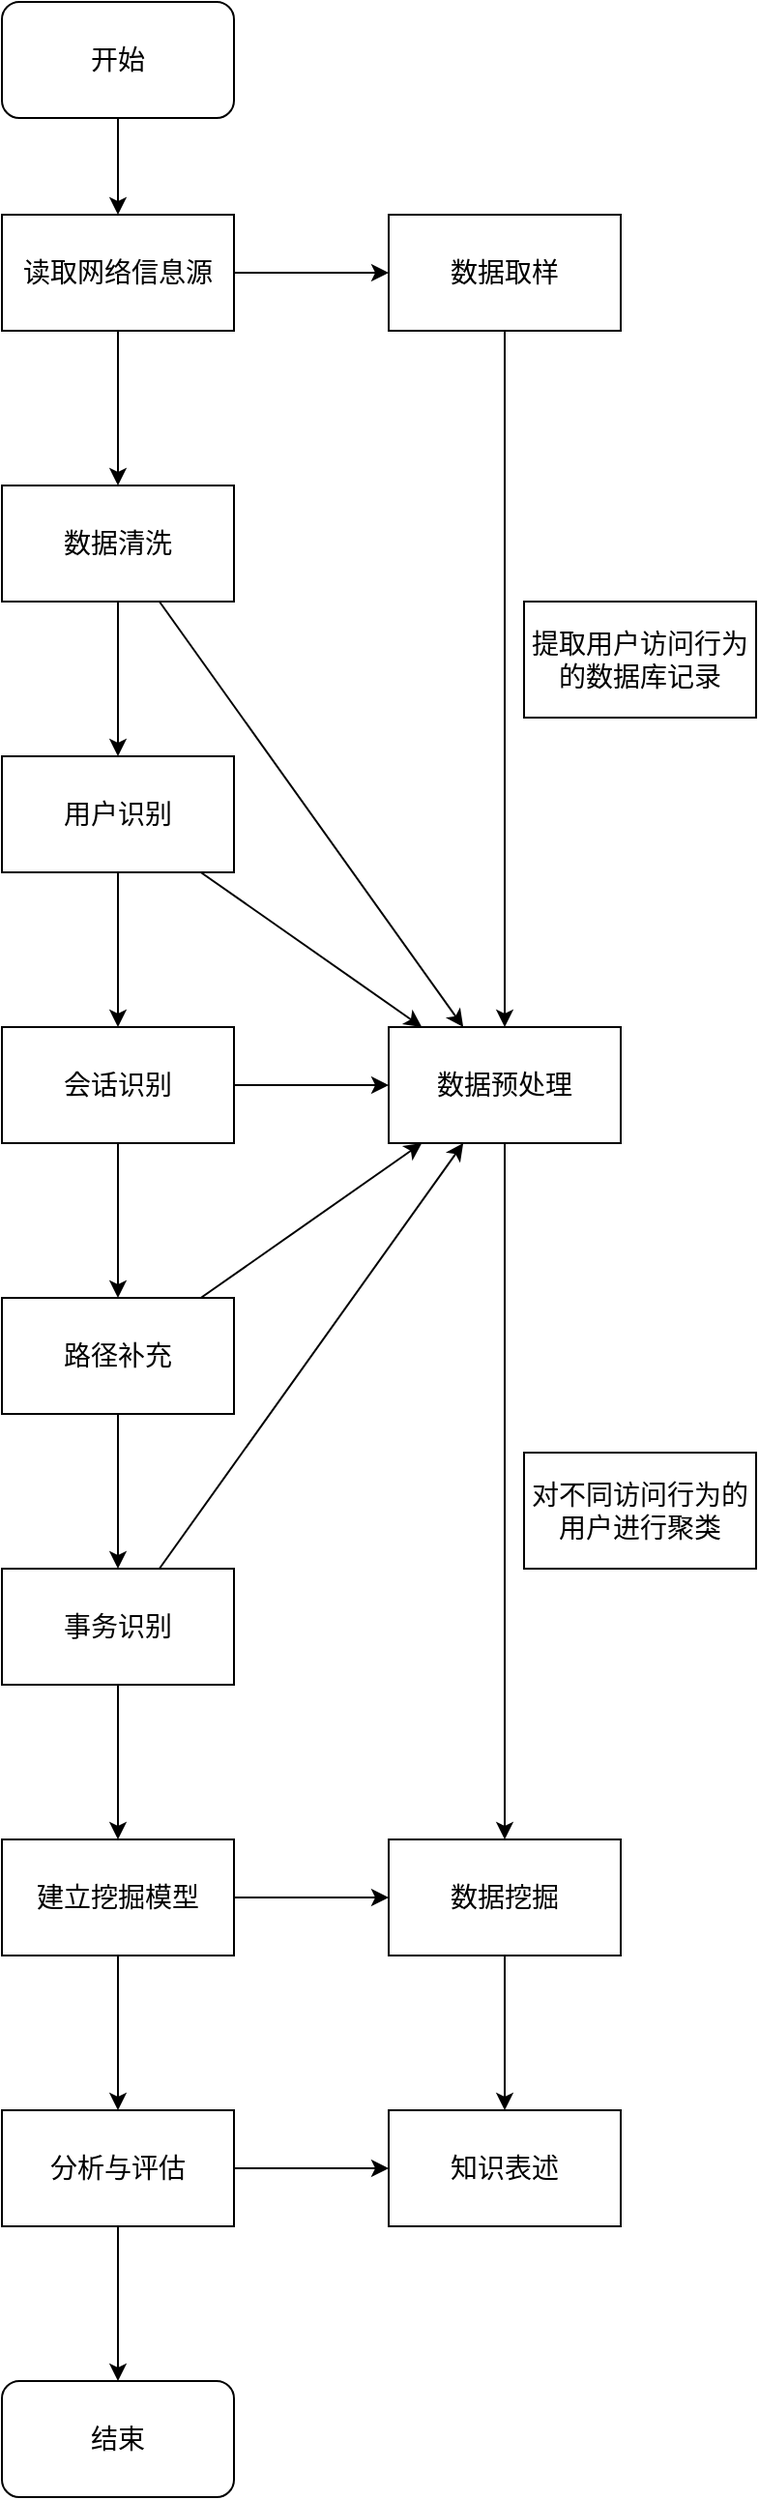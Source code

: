 <mxfile>
    <diagram id="7ov0oY54GMQobYSExh0a" name="第 1 页">
        <mxGraphModel dx="3075" dy="1415" grid="1" gridSize="10" guides="1" tooltips="1" connect="1" arrows="1" fold="1" page="1" pageScale="1" pageWidth="827" pageHeight="1169" math="0" shadow="0">
            <root>
                <mxCell id="0"/>
                <mxCell id="1" parent="0"/>
                <mxCell id="7" value="" style="edgeStyle=none;html=1;fontSize=14;" edge="1" parent="1" source="3" target="4">
                    <mxGeometry relative="1" as="geometry"/>
                </mxCell>
                <mxCell id="3" value="&lt;font style=&quot;font-size: 14px&quot;&gt;开始&lt;/font&gt;" style="rounded=1;whiteSpace=wrap;html=1;" vertex="1" parent="1">
                    <mxGeometry x="17" y="31" width="120" height="60" as="geometry"/>
                </mxCell>
                <mxCell id="6" value="" style="edgeStyle=none;html=1;fontSize=14;" edge="1" parent="1" source="4" target="5">
                    <mxGeometry relative="1" as="geometry"/>
                </mxCell>
                <mxCell id="9" value="" style="edgeStyle=none;html=1;fontSize=14;" edge="1" parent="1" source="4" target="8">
                    <mxGeometry relative="1" as="geometry"/>
                </mxCell>
                <mxCell id="4" value="读取网络信息源" style="rounded=0;whiteSpace=wrap;html=1;fontSize=14;" vertex="1" parent="1">
                    <mxGeometry x="17" y="141" width="120" height="60" as="geometry"/>
                </mxCell>
                <mxCell id="36" style="edgeStyle=none;html=1;fontSize=14;" edge="1" parent="1" source="5" target="30">
                    <mxGeometry relative="1" as="geometry"/>
                </mxCell>
                <mxCell id="5" value="数据取样" style="rounded=0;whiteSpace=wrap;html=1;fontSize=14;" vertex="1" parent="1">
                    <mxGeometry x="217" y="141" width="120" height="60" as="geometry"/>
                </mxCell>
                <mxCell id="11" value="" style="edgeStyle=none;html=1;fontSize=14;" edge="1" parent="1" source="8" target="10">
                    <mxGeometry relative="1" as="geometry"/>
                </mxCell>
                <mxCell id="32" style="edgeStyle=none;html=1;fontSize=14;" edge="1" parent="1" source="8" target="30">
                    <mxGeometry relative="1" as="geometry"/>
                </mxCell>
                <mxCell id="8" value="数据清洗" style="rounded=0;whiteSpace=wrap;html=1;fontSize=14;" vertex="1" parent="1">
                    <mxGeometry x="17" y="281" width="120" height="60" as="geometry"/>
                </mxCell>
                <mxCell id="13" value="" style="edgeStyle=none;html=1;fontSize=14;" edge="1" parent="1" source="10" target="12">
                    <mxGeometry relative="1" as="geometry"/>
                </mxCell>
                <mxCell id="33" style="edgeStyle=none;html=1;fontSize=14;" edge="1" parent="1" source="10" target="30">
                    <mxGeometry relative="1" as="geometry"/>
                </mxCell>
                <mxCell id="10" value="用户识别" style="rounded=0;whiteSpace=wrap;html=1;fontSize=14;" vertex="1" parent="1">
                    <mxGeometry x="17" y="421" width="120" height="60" as="geometry"/>
                </mxCell>
                <mxCell id="15" value="" style="edgeStyle=none;html=1;fontSize=14;" edge="1" parent="1" source="12" target="14">
                    <mxGeometry relative="1" as="geometry"/>
                </mxCell>
                <mxCell id="31" value="" style="edgeStyle=none;html=1;fontSize=14;" edge="1" parent="1" source="12" target="30">
                    <mxGeometry relative="1" as="geometry"/>
                </mxCell>
                <mxCell id="12" value="会话识别" style="rounded=0;whiteSpace=wrap;html=1;fontSize=14;" vertex="1" parent="1">
                    <mxGeometry x="17" y="561" width="120" height="60" as="geometry"/>
                </mxCell>
                <mxCell id="17" value="" style="edgeStyle=none;html=1;fontSize=14;" edge="1" parent="1" source="14" target="16">
                    <mxGeometry relative="1" as="geometry"/>
                </mxCell>
                <mxCell id="34" style="edgeStyle=none;html=1;fontSize=14;" edge="1" parent="1" source="14" target="30">
                    <mxGeometry relative="1" as="geometry"/>
                </mxCell>
                <mxCell id="14" value="路径补充" style="rounded=0;whiteSpace=wrap;html=1;fontSize=14;" vertex="1" parent="1">
                    <mxGeometry x="17" y="701" width="120" height="60" as="geometry"/>
                </mxCell>
                <mxCell id="19" value="" style="edgeStyle=none;html=1;fontSize=14;" edge="1" parent="1" source="16" target="18">
                    <mxGeometry relative="1" as="geometry"/>
                </mxCell>
                <mxCell id="35" style="edgeStyle=none;html=1;fontSize=14;" edge="1" parent="1" source="16" target="30">
                    <mxGeometry relative="1" as="geometry"/>
                </mxCell>
                <mxCell id="16" value="事务识别" style="rounded=0;whiteSpace=wrap;html=1;fontSize=14;" vertex="1" parent="1">
                    <mxGeometry x="17" y="841" width="120" height="60" as="geometry"/>
                </mxCell>
                <mxCell id="23" value="" style="edgeStyle=none;html=1;fontSize=14;" edge="1" parent="1" source="18" target="22">
                    <mxGeometry relative="1" as="geometry"/>
                </mxCell>
                <mxCell id="29" value="" style="edgeStyle=none;html=1;fontSize=14;" edge="1" parent="1" source="18" target="28">
                    <mxGeometry relative="1" as="geometry"/>
                </mxCell>
                <mxCell id="18" value="建立挖掘模型" style="rounded=0;whiteSpace=wrap;html=1;fontSize=14;" vertex="1" parent="1">
                    <mxGeometry x="17" y="981" width="120" height="60" as="geometry"/>
                </mxCell>
                <mxCell id="25" value="" style="edgeStyle=none;html=1;fontSize=14;" edge="1" parent="1" source="22" target="24">
                    <mxGeometry relative="1" as="geometry"/>
                </mxCell>
                <mxCell id="27" value="" style="edgeStyle=none;html=1;fontSize=14;" edge="1" parent="1" source="22" target="26">
                    <mxGeometry relative="1" as="geometry"/>
                </mxCell>
                <mxCell id="22" value="分析与评估" style="rounded=0;whiteSpace=wrap;html=1;fontSize=14;" vertex="1" parent="1">
                    <mxGeometry x="17" y="1121" width="120" height="60" as="geometry"/>
                </mxCell>
                <mxCell id="24" value="结束" style="rounded=1;whiteSpace=wrap;html=1;fontSize=14;" vertex="1" parent="1">
                    <mxGeometry x="17" y="1261" width="120" height="60" as="geometry"/>
                </mxCell>
                <mxCell id="26" value="知识表述" style="rounded=0;whiteSpace=wrap;html=1;fontSize=14;" vertex="1" parent="1">
                    <mxGeometry x="217" y="1121" width="120" height="60" as="geometry"/>
                </mxCell>
                <mxCell id="38" style="edgeStyle=none;html=1;fontSize=14;" edge="1" parent="1" source="28" target="26">
                    <mxGeometry relative="1" as="geometry"/>
                </mxCell>
                <mxCell id="28" value="数据挖掘" style="rounded=0;whiteSpace=wrap;html=1;fontSize=14;" vertex="1" parent="1">
                    <mxGeometry x="217" y="981" width="120" height="60" as="geometry"/>
                </mxCell>
                <mxCell id="37" style="edgeStyle=none;html=1;fontSize=14;" edge="1" parent="1" source="30" target="28">
                    <mxGeometry relative="1" as="geometry"/>
                </mxCell>
                <mxCell id="30" value="数据预处理" style="rounded=0;whiteSpace=wrap;html=1;fontSize=14;" vertex="1" parent="1">
                    <mxGeometry x="217" y="561" width="120" height="60" as="geometry"/>
                </mxCell>
                <mxCell id="39" value="提取用户访问行为的数据库记录" style="rounded=0;whiteSpace=wrap;html=1;fontSize=14;" vertex="1" parent="1">
                    <mxGeometry x="287" y="341" width="120" height="60" as="geometry"/>
                </mxCell>
                <mxCell id="40" value="对不同访问行为的用户进行聚类" style="rounded=0;whiteSpace=wrap;html=1;fontSize=14;" vertex="1" parent="1">
                    <mxGeometry x="287" y="781" width="120" height="60" as="geometry"/>
                </mxCell>
            </root>
        </mxGraphModel>
    </diagram>
</mxfile>